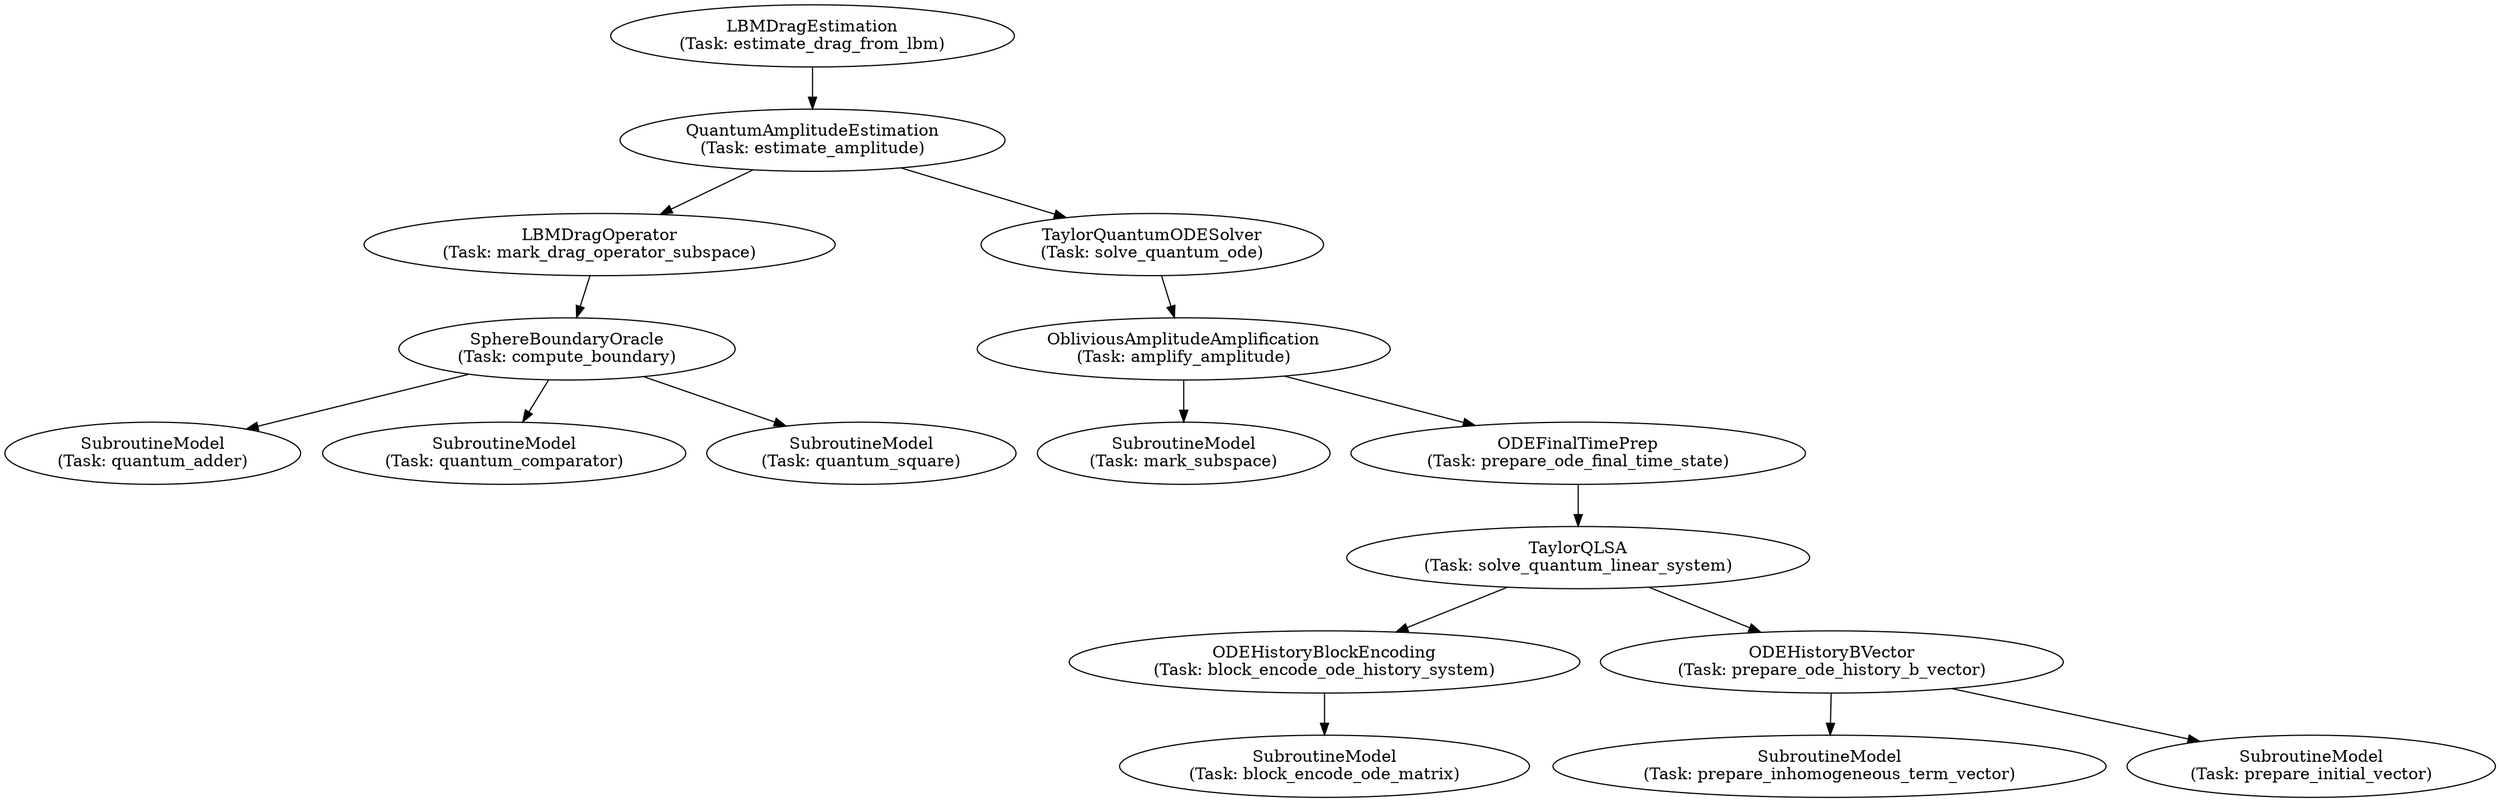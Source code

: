 // Subroutines Hierarchy
digraph {
	LBMDragEstimation_estimate_drag_from_lbm [label="LBMDragEstimation
(Task: estimate_drag_from_lbm)"]
	QuantumAmplitudeEstimation_estimate_amplitude [label="QuantumAmplitudeEstimation
(Task: estimate_amplitude)"]
	LBMDragEstimation_estimate_drag_from_lbm -> QuantumAmplitudeEstimation_estimate_amplitude
	LBMDragOperator_mark_drag_operator_subspace [label="LBMDragOperator
(Task: mark_drag_operator_subspace)"]
	QuantumAmplitudeEstimation_estimate_amplitude -> LBMDragOperator_mark_drag_operator_subspace
	SphereBoundaryOracle_compute_boundary [label="SphereBoundaryOracle
(Task: compute_boundary)"]
	LBMDragOperator_mark_drag_operator_subspace -> SphereBoundaryOracle_compute_boundary
	SubroutineModel_quantum_adder [label="SubroutineModel
(Task: quantum_adder)"]
	SphereBoundaryOracle_compute_boundary -> SubroutineModel_quantum_adder
	SubroutineModel_quantum_comparator [label="SubroutineModel
(Task: quantum_comparator)"]
	SphereBoundaryOracle_compute_boundary -> SubroutineModel_quantum_comparator
	SubroutineModel_quantum_square [label="SubroutineModel
(Task: quantum_square)"]
	SphereBoundaryOracle_compute_boundary -> SubroutineModel_quantum_square
	TaylorQuantumODESolver_solve_quantum_ode [label="TaylorQuantumODESolver
(Task: solve_quantum_ode)"]
	QuantumAmplitudeEstimation_estimate_amplitude -> TaylorQuantumODESolver_solve_quantum_ode
	ObliviousAmplitudeAmplification_amplify_amplitude [label="ObliviousAmplitudeAmplification
(Task: amplify_amplitude)"]
	TaylorQuantumODESolver_solve_quantum_ode -> ObliviousAmplitudeAmplification_amplify_amplitude
	SubroutineModel_mark_subspace [label="SubroutineModel
(Task: mark_subspace)"]
	ObliviousAmplitudeAmplification_amplify_amplitude -> SubroutineModel_mark_subspace
	ODEFinalTimePrep_prepare_ode_final_time_state [label="ODEFinalTimePrep
(Task: prepare_ode_final_time_state)"]
	ObliviousAmplitudeAmplification_amplify_amplitude -> ODEFinalTimePrep_prepare_ode_final_time_state
	TaylorQLSA_solve_quantum_linear_system [label="TaylorQLSA
(Task: solve_quantum_linear_system)"]
	ODEFinalTimePrep_prepare_ode_final_time_state -> TaylorQLSA_solve_quantum_linear_system
	ODEHistoryBlockEncoding_block_encode_ode_history_system [label="ODEHistoryBlockEncoding
(Task: block_encode_ode_history_system)"]
	TaylorQLSA_solve_quantum_linear_system -> ODEHistoryBlockEncoding_block_encode_ode_history_system
	SubroutineModel_block_encode_ode_matrix [label="SubroutineModel
(Task: block_encode_ode_matrix)"]
	ODEHistoryBlockEncoding_block_encode_ode_history_system -> SubroutineModel_block_encode_ode_matrix
	ODEHistoryBVector_prepare_ode_history_b_vector [label="ODEHistoryBVector
(Task: prepare_ode_history_b_vector)"]
	TaylorQLSA_solve_quantum_linear_system -> ODEHistoryBVector_prepare_ode_history_b_vector
	SubroutineModel_prepare_inhomogeneous_term_vector [label="SubroutineModel
(Task: prepare_inhomogeneous_term_vector)"]
	ODEHistoryBVector_prepare_ode_history_b_vector -> SubroutineModel_prepare_inhomogeneous_term_vector
	SubroutineModel_prepare_initial_vector [label="SubroutineModel
(Task: prepare_initial_vector)"]
	ODEHistoryBVector_prepare_ode_history_b_vector -> SubroutineModel_prepare_initial_vector
}
